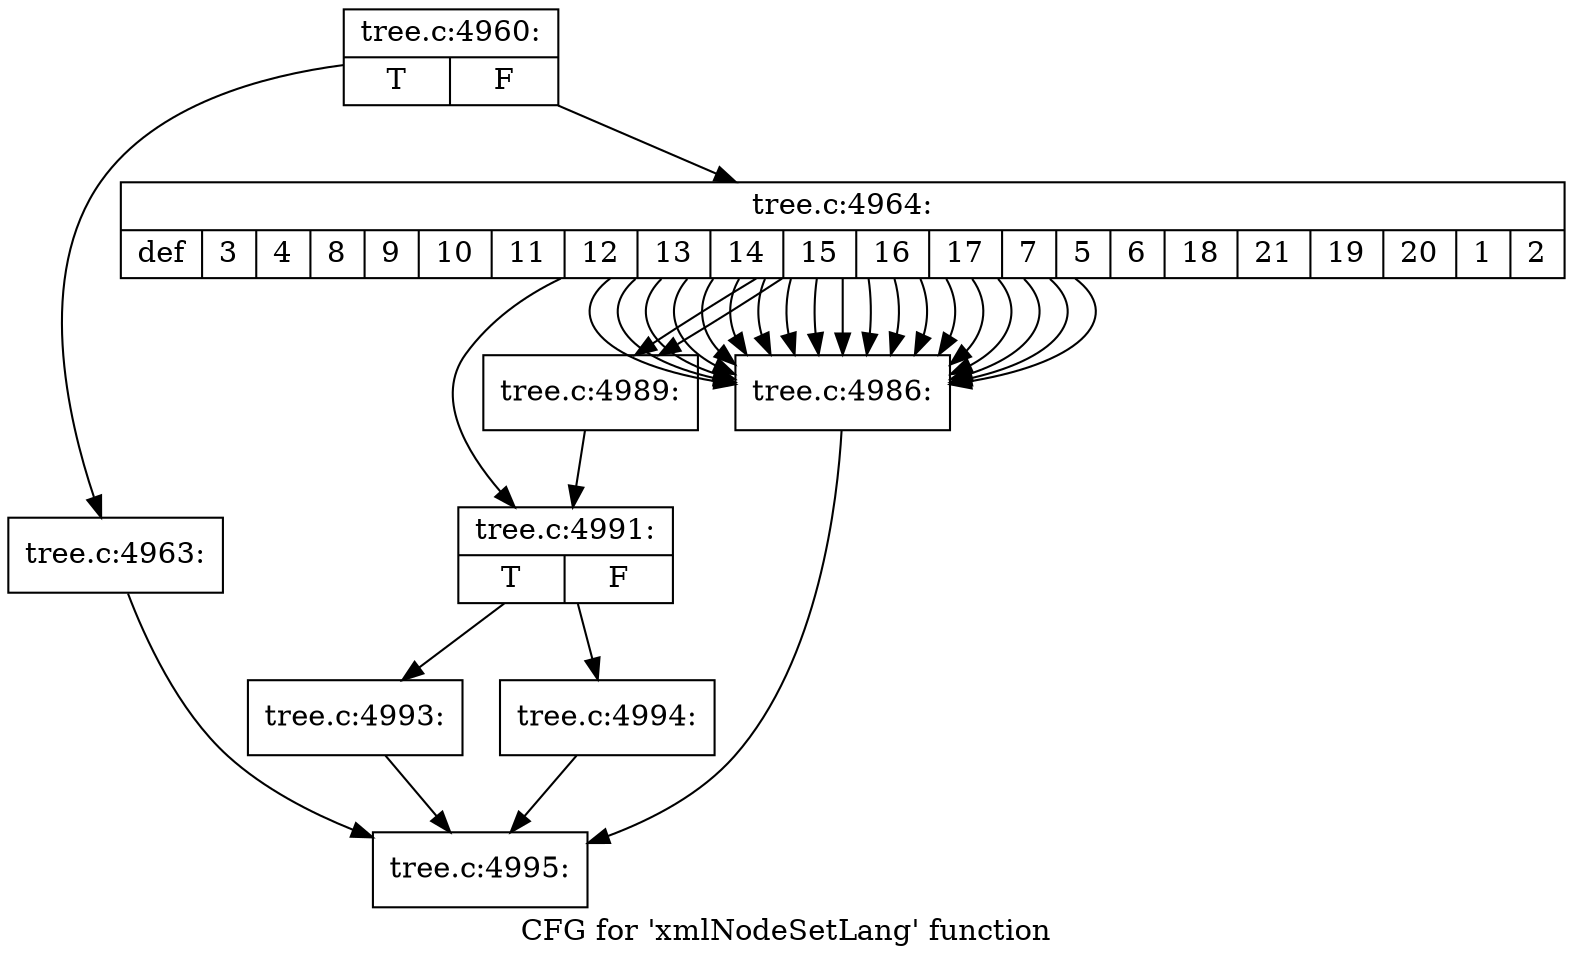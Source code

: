 digraph "CFG for 'xmlNodeSetLang' function" {
	label="CFG for 'xmlNodeSetLang' function";

	Node0x451bc30 [shape=record,label="{tree.c:4960:|{<s0>T|<s1>F}}"];
	Node0x451bc30 -> Node0x451c790;
	Node0x451bc30 -> Node0x451c7e0;
	Node0x451c790 [shape=record,label="{tree.c:4963:}"];
	Node0x451c790 -> Node0x4512bb0;
	Node0x451c7e0 [shape=record,label="{tree.c:4964:|{<s0>def|<s1>3|<s2>4|<s3>8|<s4>9|<s5>10|<s6>11|<s7>12|<s8>13|<s9>14|<s10>15|<s11>16|<s12>17|<s13>7|<s14>5|<s15>6|<s16>18|<s17>21|<s18>19|<s19>20|<s20>1|<s21>2}}"];
	Node0x451c7e0 -> Node0x451cb20;
	Node0x451c7e0 -> Node0x451d070;
	Node0x451c7e0 -> Node0x451d070;
	Node0x451c7e0 -> Node0x451d070;
	Node0x451c7e0 -> Node0x451d070;
	Node0x451c7e0 -> Node0x451d070;
	Node0x451c7e0 -> Node0x451d070;
	Node0x451c7e0 -> Node0x451d070;
	Node0x451c7e0 -> Node0x451d070;
	Node0x451c7e0 -> Node0x451d070;
	Node0x451c7e0 -> Node0x451d070;
	Node0x451c7e0 -> Node0x451d070;
	Node0x451c7e0 -> Node0x451d070;
	Node0x451c7e0 -> Node0x451d070;
	Node0x451c7e0 -> Node0x451d070;
	Node0x451c7e0 -> Node0x451d070;
	Node0x451c7e0 -> Node0x451d070;
	Node0x451c7e0 -> Node0x451d070;
	Node0x451c7e0 -> Node0x451d070;
	Node0x451c7e0 -> Node0x451d070;
	Node0x451c7e0 -> Node0x451ce70;
	Node0x451c7e0 -> Node0x451ce70;
	Node0x451d070 [shape=record,label="{tree.c:4986:}"];
	Node0x451d070 -> Node0x4512bb0;
	Node0x451ce70 [shape=record,label="{tree.c:4989:}"];
	Node0x451ce70 -> Node0x451cb20;
	Node0x451cb20 [shape=record,label="{tree.c:4991:|{<s0>T|<s1>F}}"];
	Node0x451cb20 -> Node0x451cd30;
	Node0x451cb20 -> Node0x451e4f0;
	Node0x451cd30 [shape=record,label="{tree.c:4993:}"];
	Node0x451cd30 -> Node0x4512bb0;
	Node0x451e4f0 [shape=record,label="{tree.c:4994:}"];
	Node0x451e4f0 -> Node0x4512bb0;
	Node0x4512bb0 [shape=record,label="{tree.c:4995:}"];
}
